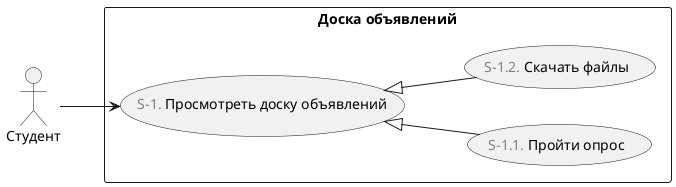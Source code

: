 ﻿@startuml
'https://plantuml.com/use-case-diagram

left to right direction

:Студент: as student

rectangle "Доска объявлений" {
    (<font color="gray">S-1.</font> Просмотреть доску объявлений) as view_board
    (<font color="gray">S-1.1.</font> Пройти опрос) as take_survey

    student --> view_board 
    view_board <|-- (<font color="gray">S-1.2.</font> Скачать файлы)
    view_board <|-- take_survey
}
    
@enduml